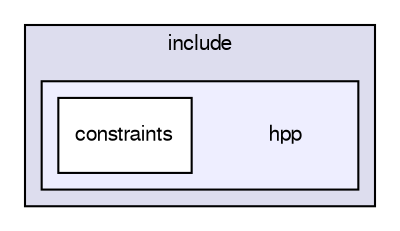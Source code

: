 digraph "hpp" {
  compound=true
  node [ fontsize="10", fontname="FreeSans"];
  edge [ labelfontsize="10", labelfontname="FreeSans"];
  subgraph clusterdir_c5991ecf1302b093a1e8f9ca9b03cede {
    graph [ bgcolor="#ddddee", pencolor="black", label="include" fontname="FreeSans", fontsize="10", URL="dir_c5991ecf1302b093a1e8f9ca9b03cede.html"]
  subgraph clusterdir_80f723ffe9065ab940367db4fb4e6d74 {
    graph [ bgcolor="#eeeeff", pencolor="black", label="" URL="dir_80f723ffe9065ab940367db4fb4e6d74.html"];
    dir_80f723ffe9065ab940367db4fb4e6d74 [shape=plaintext label="hpp"];
    dir_f9128a9f6bc89cde128a43aa222ec066 [shape=box label="constraints" color="black" fillcolor="white" style="filled" URL="dir_f9128a9f6bc89cde128a43aa222ec066.html"];
  }
  }
}
